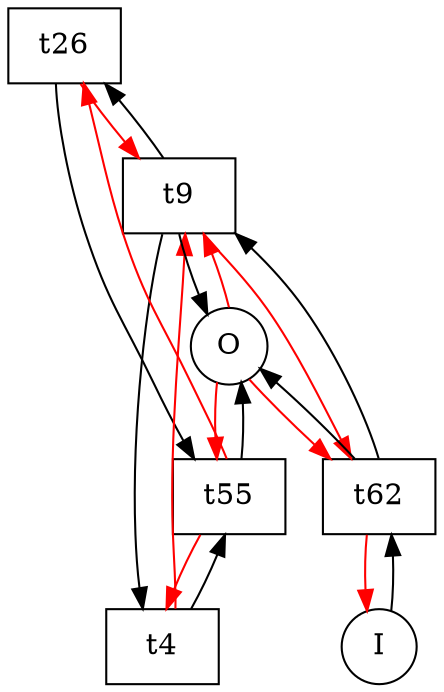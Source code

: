 digraph {
	// OVERALL

	// Elements
	t26 [shape=box];
	t4 [shape=box];
	t9 [shape=box];
	t55 [shape=box];
	t62 [shape=box];
	
	

	// Arrows
	c0->t62;
	t62->t9;
	t62->c8;
	t62->c0[color=red];
	c8 [shape=circle][label=O];
	c8->t62[color=red];
	c8->t9[color=red];
	c8->t55[color=red];
	t9->t26;
	c0 [shape=circle][label=I];
	t9->t4;
	t9->c8;
	t9->t62[color=red];
	t4->t55;
	t4->t9[color=red];
	t55->c8;
	t55->t26[color=red];
	t55->t4[color=red];
	t26->t55;
	t26->t9[color=red];
}